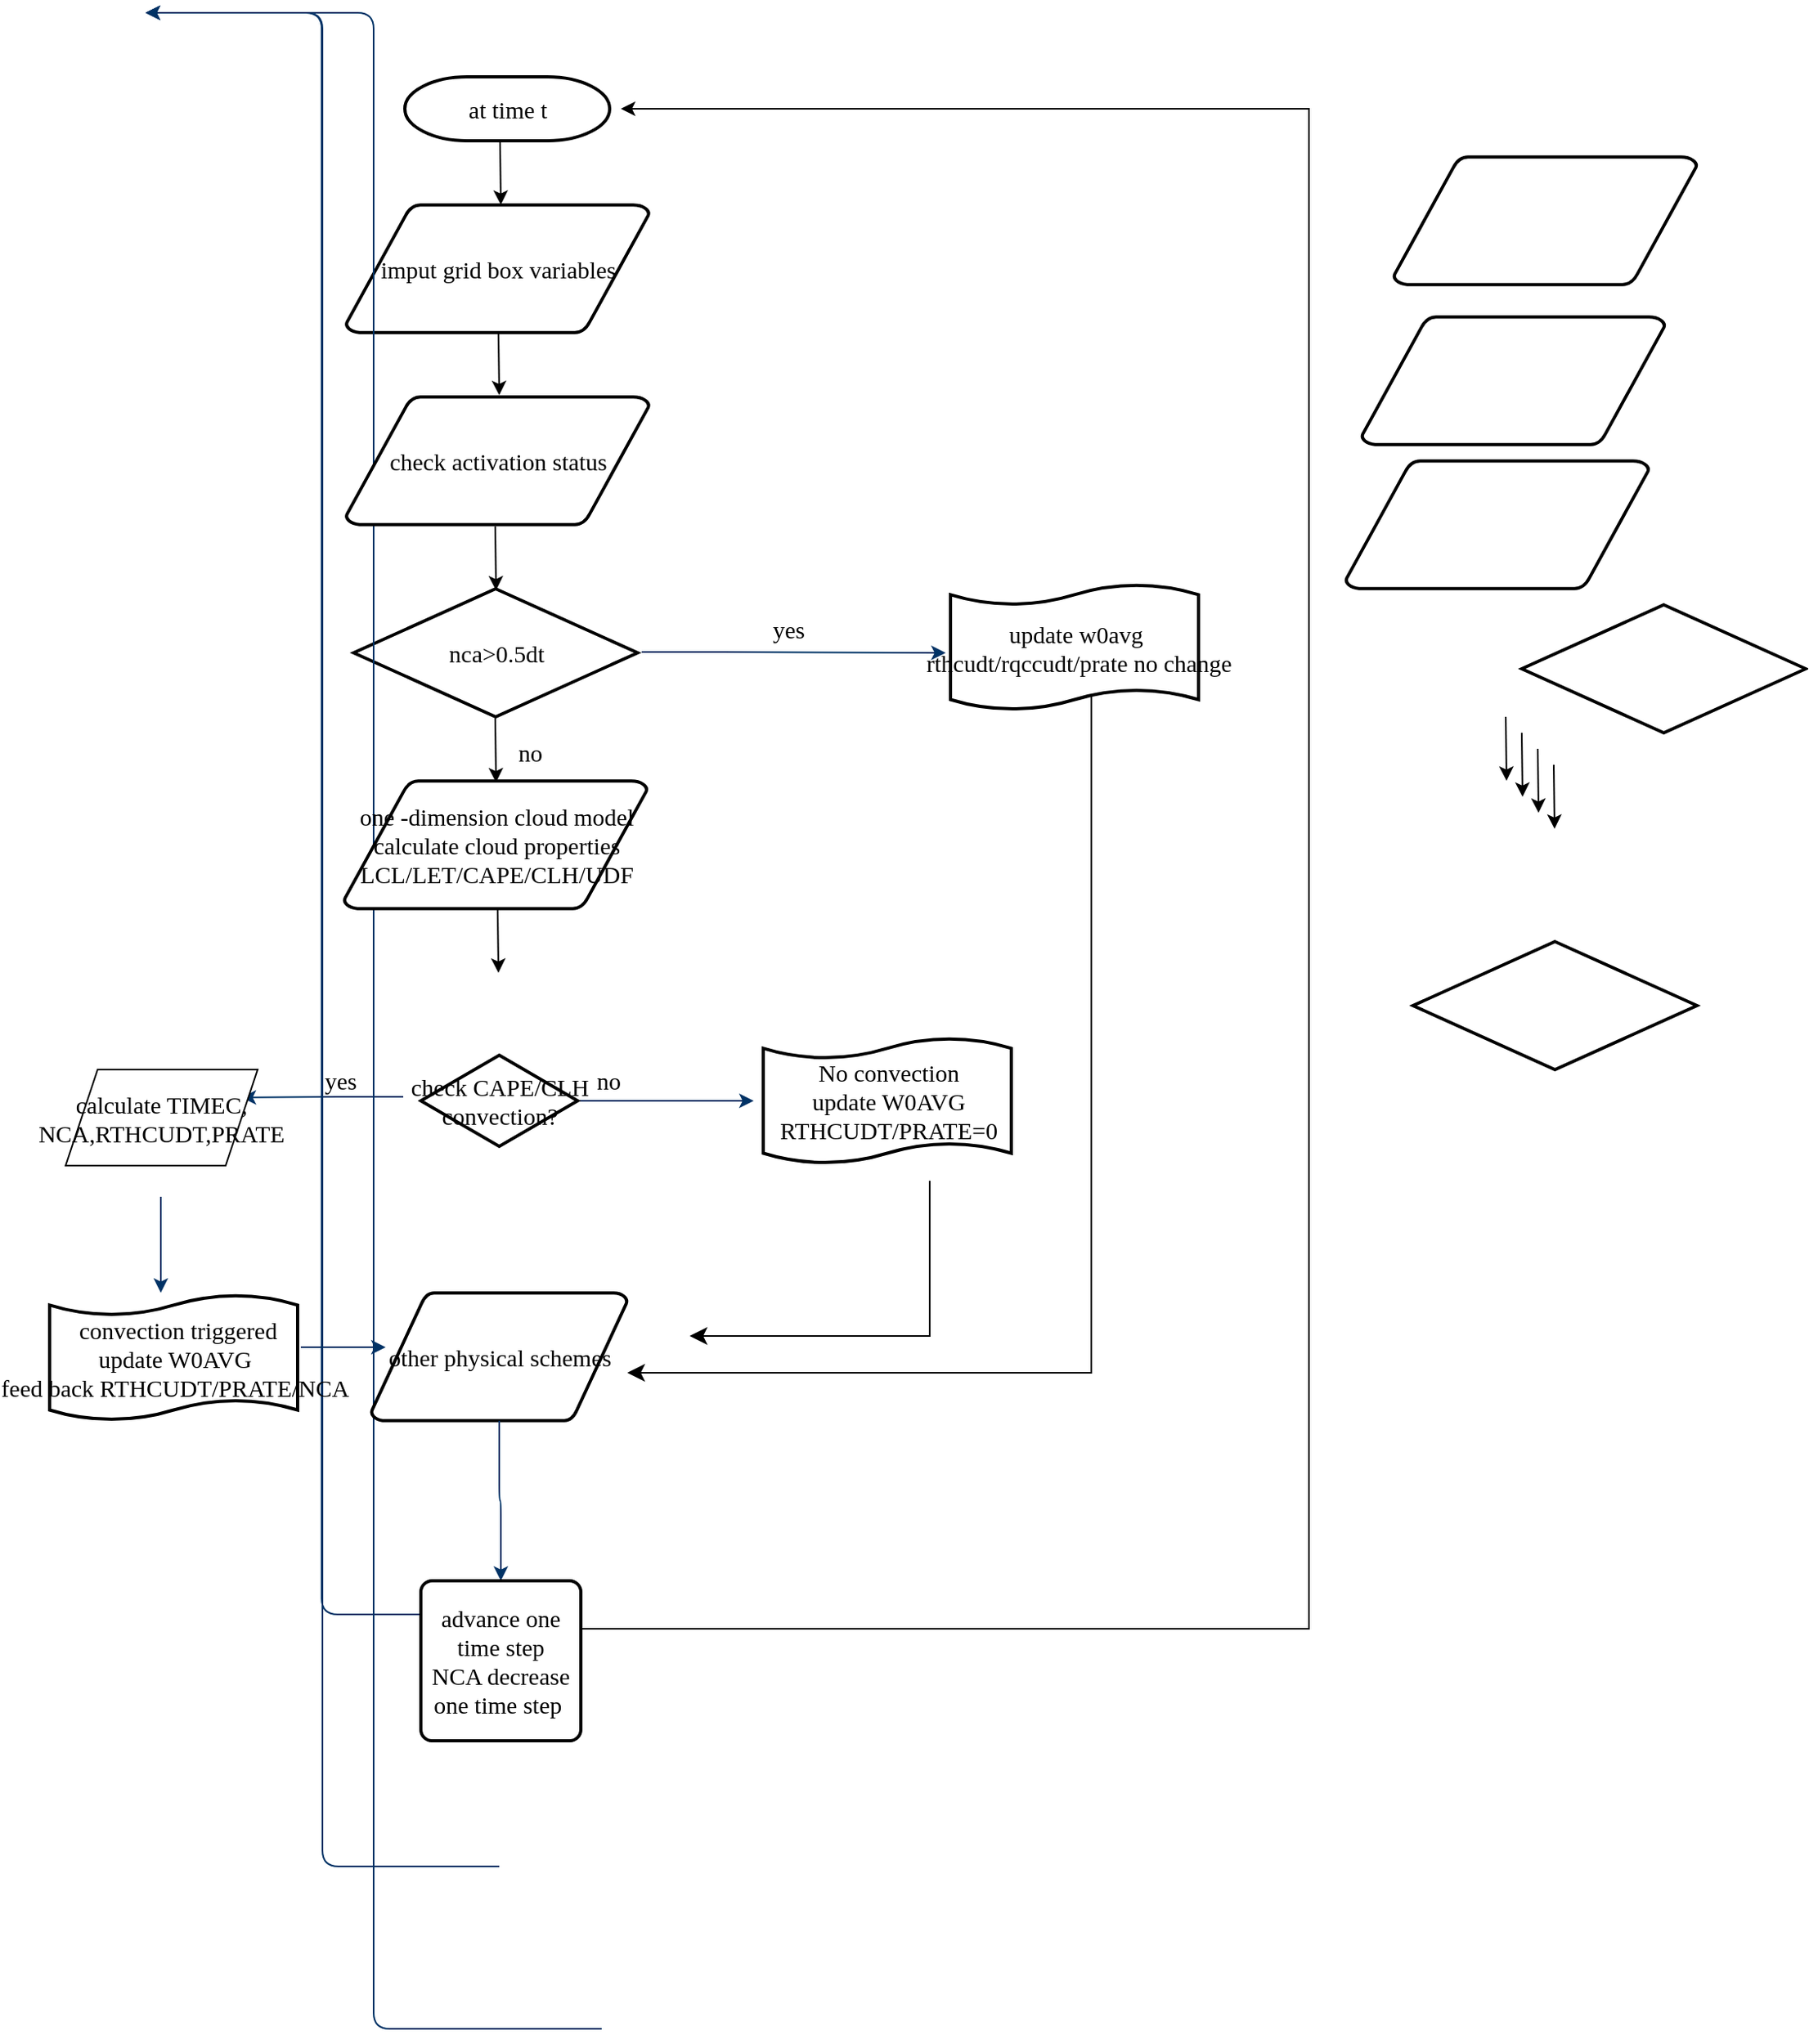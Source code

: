 <mxfile version="21.6.1" type="github">
  <diagram id="6a731a19-8d31-9384-78a2-239565b7b9f0" name="Page-1">
    <mxGraphModel dx="1379" dy="764" grid="1" gridSize="10" guides="1" tooltips="1" connect="1" arrows="1" fold="1" page="1" pageScale="1" pageWidth="1169" pageHeight="827" background="none" math="0" shadow="0">
      <root>
        <mxCell id="0" />
        <mxCell id="1" parent="0" />
        <mxCell id="2" value="at time t" style="shape=mxgraph.flowchart.terminator;strokeWidth=2;gradientColor=none;gradientDirection=north;fontStyle=0;html=1;fontSize=15;fontFamily=Times New Roman;" parent="1" vertex="1">
          <mxGeometry x="262" y="40" width="128" height="40" as="geometry" />
        </mxCell>
        <mxCell id="3" value="imput grid box variables&lt;br style=&quot;font-size: 15px;&quot;&gt;" style="shape=mxgraph.flowchart.data;strokeWidth=2;gradientColor=none;gradientDirection=north;fontStyle=0;html=1;fontSize=15;fontFamily=Times New Roman;" parent="1" vertex="1">
          <mxGeometry x="225.25" y="120" width="189.5" height="80" as="geometry" />
        </mxCell>
        <mxCell id="6" value="nca&amp;gt;0.5dt" style="shape=mxgraph.flowchart.decision;strokeWidth=2;gradientColor=none;gradientDirection=north;fontStyle=0;html=1;fontSize=15;fontFamily=Times New Roman;" parent="1" vertex="1">
          <mxGeometry x="230" y="360" width="177.5" height="80" as="geometry" />
        </mxCell>
        <mxCell id="11" value="yes" style="text;fontStyle=0;html=1;strokeColor=none;gradientColor=none;fillColor=none;strokeWidth=2;fontSize=15;fontFamily=Times New Roman;" parent="1" vertex="1">
          <mxGeometry x="490" y="370" width="40" height="26" as="geometry" />
        </mxCell>
        <mxCell id="14" value="no" style="text;fontStyle=0;html=1;strokeColor=none;gradientColor=none;fillColor=none;strokeWidth=2;align=center;fontSize=15;fontFamily=Times New Roman;" parent="1" vertex="1">
          <mxGeometry x="320" y="447" width="40" height="26" as="geometry" />
        </mxCell>
        <mxCell id="19" value="" style="edgeStyle=elbowEdgeStyle;elbow=horizontal;fontStyle=1;strokeColor=#003366;strokeWidth=1;html=1;fontSize=15;fontFamily=Times New Roman;" parent="1" source="OqSVO-hzrsjVxAxLMcoM-55" edge="1">
          <mxGeometry width="100" height="100" as="geometry">
            <mxPoint x="388.395" y="740" as="sourcePoint" />
            <mxPoint x="480" y="680" as="targetPoint" />
            <Array as="points">
              <mxPoint x="410" y="680" />
            </Array>
          </mxGeometry>
        </mxCell>
        <mxCell id="23" value="" style="edgeStyle=elbowEdgeStyle;elbow=horizontal;exitX=0.5;exitY=1;exitPerimeter=0;fontStyle=1;strokeColor=#003366;strokeWidth=1;html=1;fontSize=15;fontFamily=Times New Roman;" parent="1" edge="1">
          <mxGeometry width="100" height="100" as="geometry">
            <mxPoint x="109.5" y="740" as="sourcePoint" />
            <mxPoint x="109.5" y="800" as="targetPoint" />
          </mxGeometry>
        </mxCell>
        <mxCell id="25" value="" style="edgeStyle=elbowEdgeStyle;elbow=horizontal;exitX=0.5;exitY=0.9;exitPerimeter=0;fontStyle=1;strokeColor=#003366;strokeWidth=1;html=1;" parent="1" target="24" edge="1">
          <mxGeometry width="100" height="100" as="geometry">
            <mxPoint x="320" y="1001" as="sourcePoint" />
            <mxPoint x="100" as="targetPoint" />
          </mxGeometry>
        </mxCell>
        <mxCell id="30" value="" style="edgeStyle=elbowEdgeStyle;elbow=horizontal;exitX=0.5;exitY=1;exitPerimeter=0;fontStyle=1;strokeColor=#003366;strokeWidth=1;html=1;" parent="1" target="28" edge="1">
          <mxGeometry width="100" height="100" as="geometry">
            <mxPoint x="321" y="1158.5" as="sourcePoint" />
            <mxPoint x="100" as="targetPoint" />
          </mxGeometry>
        </mxCell>
        <mxCell id="31" value="" style="edgeStyle=elbowEdgeStyle;elbow=horizontal;exitX=1;exitY=0.5;exitPerimeter=0;entryX=0;entryY=0.5;entryPerimeter=0;fontStyle=1;strokeColor=#003366;strokeWidth=1;html=1;" parent="1" target="29" edge="1">
          <mxGeometry width="100" height="100" as="geometry">
            <mxPoint x="385" y="1260" as="sourcePoint" />
            <mxPoint x="100" as="targetPoint" />
          </mxGeometry>
        </mxCell>
        <mxCell id="38" value="other physical schemes" style="shape=mxgraph.flowchart.data;strokeWidth=2;gradientColor=none;gradientDirection=north;fontStyle=0;html=1;fontSize=15;fontFamily=Times New Roman;" parent="1" vertex="1">
          <mxGeometry x="241" y="800" width="160" height="80" as="geometry" />
        </mxCell>
        <mxCell id="43" value="" style="edgeStyle=elbowEdgeStyle;elbow=vertical;exitX=0.5;exitY=1;exitPerimeter=0;fontStyle=1;strokeColor=#003366;strokeWidth=1;html=1;entryX=0.5;entryY=0;entryDx=0;entryDy=0;fontSize=15;fontFamily=Times New Roman;" parent="1" source="38" target="OqSVO-hzrsjVxAxLMcoM-71" edge="1">
          <mxGeometry width="100" height="100" as="geometry">
            <mxPoint x="-9.5" y="-480" as="sourcePoint" />
            <mxPoint x="320" y="960" as="targetPoint" />
            <Array as="points" />
          </mxGeometry>
        </mxCell>
        <mxCell id="51" value="update w0avg&lt;br style=&quot;font-size: 15px;&quot;&gt;&amp;nbsp;rthcudt/rqccudt/prate no change" style="shape=mxgraph.flowchart.paper_tape;strokeWidth=2;gradientColor=none;gradientDirection=north;fontStyle=0;html=1;fontSize=15;fontFamily=Times New Roman;" parent="1" vertex="1">
          <mxGeometry x="603" y="356" width="155" height="81" as="geometry" />
        </mxCell>
        <mxCell id="OqSVO-hzrsjVxAxLMcoM-55" value="check&amp;nbsp;CAPE/CLH&lt;br style=&quot;font-size: 15px;&quot;&gt;convection?" style="shape=mxgraph.flowchart.decision;strokeWidth=2;gradientColor=none;gradientDirection=north;fontStyle=0;html=1;fontSize=15;fontFamily=Times New Roman;" vertex="1" parent="1">
          <mxGeometry x="272" y="651.5" width="98" height="57" as="geometry" />
        </mxCell>
        <mxCell id="OqSVO-hzrsjVxAxLMcoM-56" value="" style="edgeStyle=elbowEdgeStyle;elbow=horizontal;fontStyle=1;strokeColor=#003366;strokeWidth=1;html=1;fontSize=15;fontFamily=Times New Roman;" edge="1" parent="1">
          <mxGeometry width="100" height="100" as="geometry">
            <mxPoint x="261" y="677.5" as="sourcePoint" />
            <mxPoint x="160" y="678" as="targetPoint" />
          </mxGeometry>
        </mxCell>
        <mxCell id="OqSVO-hzrsjVxAxLMcoM-57" value="no" style="text;fontStyle=0;html=1;strokeColor=none;gradientColor=none;fillColor=none;strokeWidth=2;fontSize=15;fontFamily=Times New Roman;" vertex="1" parent="1">
          <mxGeometry x="380" y="651.5" width="40" height="26" as="geometry" />
        </mxCell>
        <mxCell id="OqSVO-hzrsjVxAxLMcoM-58" value="No convection&lt;br style=&quot;font-size: 15px;&quot;&gt;update W0AVG&lt;br style=&quot;font-size: 15px;&quot;&gt;RTHCUDT/PRATE=0&lt;br style=&quot;font-size: 15px;&quot;&gt;" style="shape=mxgraph.flowchart.paper_tape;strokeWidth=2;gradientColor=none;gradientDirection=north;fontStyle=0;html=1;fontSize=15;fontFamily=Times New Roman;" vertex="1" parent="1">
          <mxGeometry x="486" y="639.5" width="155" height="81" as="geometry" />
        </mxCell>
        <mxCell id="OqSVO-hzrsjVxAxLMcoM-60" value="yes" style="text;fontStyle=0;html=1;strokeColor=none;gradientColor=none;fillColor=none;strokeWidth=2;fontSize=15;fontFamily=Times New Roman;" vertex="1" parent="1">
          <mxGeometry x="210" y="651.5" width="40" height="26" as="geometry" />
        </mxCell>
        <mxCell id="OqSVO-hzrsjVxAxLMcoM-63" value="&amp;nbsp;convection triggered&lt;br style=&quot;font-size: 15px;&quot;&gt;update W0AVG&lt;br style=&quot;font-size: 15px;&quot;&gt;feed back RTHCUDT/PRATE/NCA&lt;br style=&quot;font-size: 15px;&quot;&gt;" style="shape=mxgraph.flowchart.paper_tape;strokeWidth=2;gradientColor=none;gradientDirection=north;fontStyle=0;html=1;fontSize=15;fontFamily=Times New Roman;" vertex="1" parent="1">
          <mxGeometry x="40" y="800" width="155" height="81" as="geometry" />
        </mxCell>
        <mxCell id="OqSVO-hzrsjVxAxLMcoM-64" value="calculate TIMEC, NCA,RTHCUDT,PRATE" style="shape=parallelogram;perimeter=parallelogramPerimeter;whiteSpace=wrap;html=1;fixedSize=1;fontSize=15;fontFamily=Times New Roman;" vertex="1" parent="1">
          <mxGeometry x="50" y="660.5" width="120" height="60" as="geometry" />
        </mxCell>
        <mxCell id="OqSVO-hzrsjVxAxLMcoM-65" value="" style="edgeStyle=elbowEdgeStyle;elbow=horizontal;exitX=1.013;exitY=0.42;exitPerimeter=0;fontStyle=1;strokeColor=#003366;strokeWidth=1;html=1;exitDx=0;exitDy=0;fontSize=15;fontFamily=Times New Roman;" edge="1" parent="1" source="OqSVO-hzrsjVxAxLMcoM-63">
          <mxGeometry width="100" height="100" as="geometry">
            <mxPoint x="229.5" y="800" as="sourcePoint" />
            <mxPoint x="250" y="834" as="targetPoint" />
          </mxGeometry>
        </mxCell>
        <mxCell id="OqSVO-hzrsjVxAxLMcoM-66" value="" style="edgeStyle=elbowEdgeStyle;elbow=horizontal;fontStyle=1;strokeColor=#003366;strokeWidth=1;html=1;fontSize=15;fontFamily=Times New Roman;" edge="1" parent="1">
          <mxGeometry width="100" height="100" as="geometry">
            <mxPoint x="410" y="399.5" as="sourcePoint" />
            <mxPoint x="600" y="400" as="targetPoint" />
            <Array as="points">
              <mxPoint x="450" y="399.5" />
            </Array>
          </mxGeometry>
        </mxCell>
        <mxCell id="OqSVO-hzrsjVxAxLMcoM-67" value="" style="edgeStyle=segmentEdgeStyle;endArrow=classic;html=1;curved=0;rounded=0;endSize=8;startSize=8;exitX=0.568;exitY=0.864;exitDx=0;exitDy=0;exitPerimeter=0;fontSize=15;fontFamily=Times New Roman;" edge="1" parent="1" source="51" target="38">
          <mxGeometry width="50" height="50" relative="1" as="geometry">
            <mxPoint x="670" y="460" as="sourcePoint" />
            <mxPoint x="410" y="863.78" as="targetPoint" />
            <Array as="points">
              <mxPoint x="691" y="850" />
            </Array>
          </mxGeometry>
        </mxCell>
        <mxCell id="OqSVO-hzrsjVxAxLMcoM-68" value="" style="edgeStyle=segmentEdgeStyle;endArrow=classic;html=1;curved=0;rounded=0;endSize=8;startSize=8;fontSize=15;fontFamily=Times New Roman;" edge="1" parent="1">
          <mxGeometry width="50" height="50" relative="1" as="geometry">
            <mxPoint x="590" y="730" as="sourcePoint" />
            <mxPoint x="440" y="827" as="targetPoint" />
            <Array as="points">
              <mxPoint x="590" y="827" />
            </Array>
          </mxGeometry>
        </mxCell>
        <mxCell id="OqSVO-hzrsjVxAxLMcoM-73" style="edgeStyle=orthogonalEdgeStyle;rounded=0;orthogonalLoop=1;jettySize=auto;html=1;fontSize=15;fontFamily=Times New Roman;" edge="1" parent="1">
          <mxGeometry relative="1" as="geometry">
            <mxPoint x="397" y="60" as="targetPoint" />
            <mxPoint x="369" y="1010" as="sourcePoint" />
            <Array as="points">
              <mxPoint x="827" y="1010" />
              <mxPoint x="827" y="60" />
            </Array>
          </mxGeometry>
        </mxCell>
        <mxCell id="OqSVO-hzrsjVxAxLMcoM-71" value="advance one time step&lt;br style=&quot;border-color: var(--border-color); font-size: 15px;&quot;&gt;NCA decrease one time step&amp;nbsp;" style="rounded=1;whiteSpace=wrap;html=1;absoluteArcSize=1;arcSize=14;strokeWidth=2;fontSize=15;fontFamily=Times New Roman;" vertex="1" parent="1">
          <mxGeometry x="272" y="980" width="100" height="100" as="geometry" />
        </mxCell>
        <mxCell id="OqSVO-hzrsjVxAxLMcoM-75" value="" style="endArrow=classic;html=1;rounded=0;fontSize=15;fontFamily=Times New Roman;" edge="1" parent="1">
          <mxGeometry width="50" height="50" relative="1" as="geometry">
            <mxPoint x="321.5" y="80" as="sourcePoint" />
            <mxPoint x="322" y="120" as="targetPoint" />
          </mxGeometry>
        </mxCell>
        <mxCell id="OqSVO-hzrsjVxAxLMcoM-76" value="" style="endArrow=classic;html=1;rounded=0;fontSize=15;fontFamily=Times New Roman;" edge="1" parent="1">
          <mxGeometry width="50" height="50" relative="1" as="geometry">
            <mxPoint x="320.5" y="199" as="sourcePoint" />
            <mxPoint x="321" y="239" as="targetPoint" />
          </mxGeometry>
        </mxCell>
        <mxCell id="OqSVO-hzrsjVxAxLMcoM-77" value="check activation status" style="shape=mxgraph.flowchart.data;strokeWidth=2;gradientColor=none;gradientDirection=north;fontStyle=0;html=1;fontSize=15;fontFamily=Times New Roman;" vertex="1" parent="1">
          <mxGeometry x="225.25" y="240" width="189.5" height="80" as="geometry" />
        </mxCell>
        <mxCell id="OqSVO-hzrsjVxAxLMcoM-79" value="" style="endArrow=classic;html=1;rounded=0;fontSize=15;fontFamily=Times New Roman;" edge="1" parent="1">
          <mxGeometry width="50" height="50" relative="1" as="geometry">
            <mxPoint x="318.5" y="321" as="sourcePoint" />
            <mxPoint x="319" y="361" as="targetPoint" />
          </mxGeometry>
        </mxCell>
        <mxCell id="OqSVO-hzrsjVxAxLMcoM-81" value="" style="endArrow=classic;html=1;rounded=0;fontSize=15;fontFamily=Times New Roman;" edge="1" parent="1">
          <mxGeometry width="50" height="50" relative="1" as="geometry">
            <mxPoint x="318.5" y="441" as="sourcePoint" />
            <mxPoint x="319" y="481" as="targetPoint" />
          </mxGeometry>
        </mxCell>
        <mxCell id="OqSVO-hzrsjVxAxLMcoM-82" value="" style="endArrow=classic;html=1;rounded=0;fontSize=15;fontFamily=Times New Roman;" edge="1" parent="1">
          <mxGeometry width="50" height="50" relative="1" as="geometry">
            <mxPoint x="950" y="440" as="sourcePoint" />
            <mxPoint x="950.5" y="480" as="targetPoint" />
          </mxGeometry>
        </mxCell>
        <mxCell id="OqSVO-hzrsjVxAxLMcoM-85" value="one -dimension cloud model&lt;br style=&quot;border-color: var(--border-color);&quot;&gt;calculate cloud properties&lt;br style=&quot;border-color: var(--border-color);&quot;&gt;LCL/LET/CAPE/CLH/UDF" style="shape=mxgraph.flowchart.data;strokeWidth=2;gradientColor=none;gradientDirection=north;fontStyle=0;html=1;fontSize=15;fontFamily=Times New Roman;" vertex="1" parent="1">
          <mxGeometry x="224" y="480" width="189.5" height="80" as="geometry" />
        </mxCell>
        <mxCell id="OqSVO-hzrsjVxAxLMcoM-86" value="" style="shape=mxgraph.flowchart.data;strokeWidth=2;gradientColor=none;gradientDirection=north;fontStyle=0;html=1;fontSize=15;fontFamily=Times New Roman;" vertex="1" parent="1">
          <mxGeometry x="880" y="90" width="189.5" height="80" as="geometry" />
        </mxCell>
        <mxCell id="OqSVO-hzrsjVxAxLMcoM-87" value="" style="shape=mxgraph.flowchart.data;strokeWidth=2;gradientColor=none;gradientDirection=north;fontStyle=0;html=1;fontSize=15;fontFamily=Times New Roman;" vertex="1" parent="1">
          <mxGeometry x="860" y="190" width="189.5" height="80" as="geometry" />
        </mxCell>
        <mxCell id="OqSVO-hzrsjVxAxLMcoM-88" value="" style="shape=mxgraph.flowchart.data;strokeWidth=2;gradientColor=none;gradientDirection=north;fontStyle=0;html=1;fontSize=15;fontFamily=Times New Roman;" vertex="1" parent="1">
          <mxGeometry x="850" y="280" width="189.5" height="80" as="geometry" />
        </mxCell>
        <mxCell id="OqSVO-hzrsjVxAxLMcoM-89" value="" style="endArrow=classic;html=1;rounded=0;fontSize=15;fontFamily=Times New Roman;" edge="1" parent="1">
          <mxGeometry width="50" height="50" relative="1" as="geometry">
            <mxPoint x="960" y="450" as="sourcePoint" />
            <mxPoint x="960.5" y="490" as="targetPoint" />
          </mxGeometry>
        </mxCell>
        <mxCell id="OqSVO-hzrsjVxAxLMcoM-90" value="" style="endArrow=classic;html=1;rounded=0;fontSize=15;fontFamily=Times New Roman;" edge="1" parent="1">
          <mxGeometry width="50" height="50" relative="1" as="geometry">
            <mxPoint x="970" y="460" as="sourcePoint" />
            <mxPoint x="970.5" y="500" as="targetPoint" />
          </mxGeometry>
        </mxCell>
        <mxCell id="OqSVO-hzrsjVxAxLMcoM-91" value="" style="endArrow=classic;html=1;rounded=0;fontSize=15;fontFamily=Times New Roman;" edge="1" parent="1">
          <mxGeometry width="50" height="50" relative="1" as="geometry">
            <mxPoint x="980" y="470" as="sourcePoint" />
            <mxPoint x="980.5" y="510" as="targetPoint" />
          </mxGeometry>
        </mxCell>
        <mxCell id="OqSVO-hzrsjVxAxLMcoM-92" value="" style="endArrow=classic;html=1;rounded=0;fontSize=15;fontFamily=Times New Roman;" edge="1" parent="1">
          <mxGeometry width="50" height="50" relative="1" as="geometry">
            <mxPoint x="320" y="560" as="sourcePoint" />
            <mxPoint x="320.5" y="600" as="targetPoint" />
          </mxGeometry>
        </mxCell>
        <mxCell id="OqSVO-hzrsjVxAxLMcoM-93" value="" style="shape=mxgraph.flowchart.decision;strokeWidth=2;gradientColor=none;gradientDirection=north;fontStyle=0;html=1;fontSize=15;fontFamily=Times New Roman;" vertex="1" parent="1">
          <mxGeometry x="960" y="370" width="177.5" height="80" as="geometry" />
        </mxCell>
        <mxCell id="OqSVO-hzrsjVxAxLMcoM-94" value="" style="shape=mxgraph.flowchart.decision;strokeWidth=2;gradientColor=none;gradientDirection=north;fontStyle=0;html=1;fontSize=15;fontFamily=Times New Roman;" vertex="1" parent="1">
          <mxGeometry x="892" y="580.5" width="177.5" height="80" as="geometry" />
        </mxCell>
      </root>
    </mxGraphModel>
  </diagram>
</mxfile>

